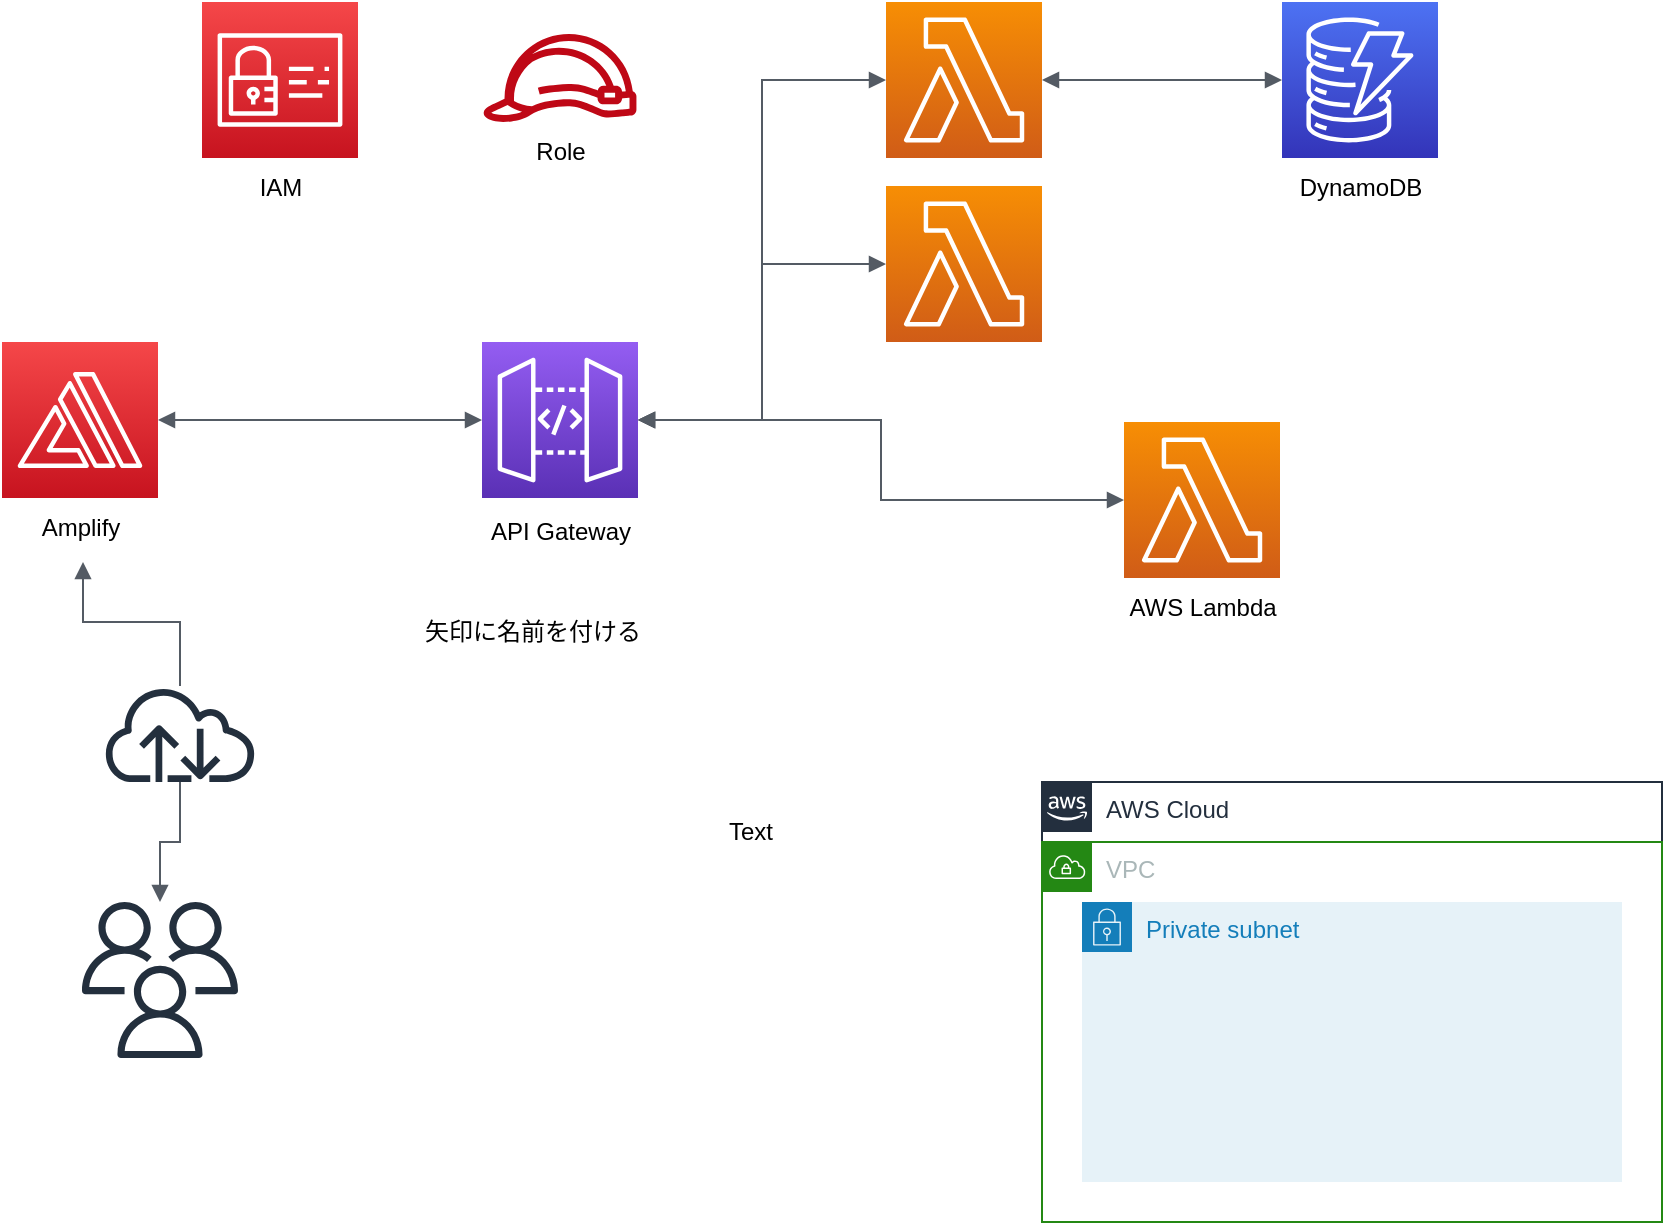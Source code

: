 <mxfile version="20.8.5" type="github">
  <diagram id="MVS7Sov56wNt7uP_zCHd" name="ページ1">
    <mxGraphModel dx="882" dy="596" grid="1" gridSize="10" guides="1" tooltips="1" connect="1" arrows="1" fold="1" page="1" pageScale="1" pageWidth="827" pageHeight="1169" math="0" shadow="0">
      <root>
        <mxCell id="0" />
        <mxCell id="1" parent="0" />
        <mxCell id="pIJLpY-syUnc8e8MSlYs-4" value="AWS Cloud" style="points=[[0,0],[0.25,0],[0.5,0],[0.75,0],[1,0],[1,0.25],[1,0.5],[1,0.75],[1,1],[0.75,1],[0.5,1],[0.25,1],[0,1],[0,0.75],[0,0.5],[0,0.25]];outlineConnect=0;gradientColor=none;html=1;whiteSpace=wrap;fontSize=12;fontStyle=0;container=1;pointerEvents=0;collapsible=0;recursiveResize=0;shape=mxgraph.aws4.group;grIcon=mxgraph.aws4.group_aws_cloud_alt;strokeColor=#232F3E;fillColor=none;verticalAlign=top;align=left;spacingLeft=30;fontColor=#232F3E;dashed=0;" parent="1" vertex="1">
          <mxGeometry x="560" y="420" width="310" height="220" as="geometry" />
        </mxCell>
        <mxCell id="pIJLpY-syUnc8e8MSlYs-5" value="VPC" style="points=[[0,0],[0.25,0],[0.5,0],[0.75,0],[1,0],[1,0.25],[1,0.5],[1,0.75],[1,1],[0.75,1],[0.5,1],[0.25,1],[0,1],[0,0.75],[0,0.5],[0,0.25]];outlineConnect=0;gradientColor=none;html=1;whiteSpace=wrap;fontSize=12;fontStyle=0;container=1;pointerEvents=0;collapsible=0;recursiveResize=0;shape=mxgraph.aws4.group;grIcon=mxgraph.aws4.group_vpc;strokeColor=#248814;fillColor=none;verticalAlign=top;align=left;spacingLeft=30;fontColor=#AAB7B8;dashed=0;" parent="1" vertex="1">
          <mxGeometry x="560" y="450" width="310" height="190" as="geometry" />
        </mxCell>
        <mxCell id="pIJLpY-syUnc8e8MSlYs-7" value="Private subnet" style="points=[[0,0],[0.25,0],[0.5,0],[0.75,0],[1,0],[1,0.25],[1,0.5],[1,0.75],[1,1],[0.75,1],[0.5,1],[0.25,1],[0,1],[0,0.75],[0,0.5],[0,0.25]];outlineConnect=0;gradientColor=none;html=1;whiteSpace=wrap;fontSize=12;fontStyle=0;container=1;pointerEvents=0;collapsible=0;recursiveResize=0;shape=mxgraph.aws4.group;grIcon=mxgraph.aws4.group_security_group;grStroke=0;strokeColor=#147EBA;fillColor=#E6F2F8;verticalAlign=top;align=left;spacingLeft=30;fontColor=#147EBA;dashed=0;" parent="pIJLpY-syUnc8e8MSlYs-5" vertex="1">
          <mxGeometry x="20" y="30" width="270" height="140" as="geometry" />
        </mxCell>
        <mxCell id="pIJLpY-syUnc8e8MSlYs-8" value="" style="sketch=0;points=[[0,0,0],[0.25,0,0],[0.5,0,0],[0.75,0,0],[1,0,0],[0,1,0],[0.25,1,0],[0.5,1,0],[0.75,1,0],[1,1,0],[0,0.25,0],[0,0.5,0],[0,0.75,0],[1,0.25,0],[1,0.5,0],[1,0.75,0]];outlineConnect=0;fontColor=#232F3E;gradientColor=#F78E04;gradientDirection=north;fillColor=#D05C17;strokeColor=#ffffff;dashed=0;verticalLabelPosition=bottom;verticalAlign=top;align=center;html=1;fontSize=12;fontStyle=0;aspect=fixed;shape=mxgraph.aws4.resourceIcon;resIcon=mxgraph.aws4.lambda;" parent="1" vertex="1">
          <mxGeometry x="482" y="30" width="78" height="78" as="geometry" />
        </mxCell>
        <mxCell id="pIJLpY-syUnc8e8MSlYs-9" value="" style="sketch=0;points=[[0,0,0],[0.25,0,0],[0.5,0,0],[0.75,0,0],[1,0,0],[0,1,0],[0.25,1,0],[0.5,1,0],[0.75,1,0],[1,1,0],[0,0.25,0],[0,0.5,0],[0,0.75,0],[1,0.25,0],[1,0.5,0],[1,0.75,0]];outlineConnect=0;fontColor=#232F3E;gradientColor=#F78E04;gradientDirection=north;fillColor=#D05C17;strokeColor=#ffffff;dashed=0;verticalLabelPosition=bottom;verticalAlign=top;align=center;html=1;fontSize=12;fontStyle=0;aspect=fixed;shape=mxgraph.aws4.resourceIcon;resIcon=mxgraph.aws4.lambda;" parent="1" vertex="1">
          <mxGeometry x="482" y="122" width="78" height="78" as="geometry" />
        </mxCell>
        <mxCell id="GLY2J1otzuvY5cMvDXlM-3" value="" style="edgeStyle=orthogonalEdgeStyle;html=1;endArrow=block;elbow=vertical;startArrow=block;startFill=1;endFill=1;strokeColor=#545B64;rounded=0;exitX=1;exitY=0.5;exitDx=0;exitDy=0;exitPerimeter=0;entryX=0;entryY=0.5;entryDx=0;entryDy=0;entryPerimeter=0;" edge="1" parent="1" source="pIJLpY-syUnc8e8MSlYs-11" target="pIJLpY-syUnc8e8MSlYs-12">
          <mxGeometry width="100" relative="1" as="geometry">
            <mxPoint x="200" y="200" as="sourcePoint" />
            <mxPoint x="600" y="220" as="targetPoint" />
            <Array as="points">
              <mxPoint x="190" y="239" />
              <mxPoint x="190" y="239" />
            </Array>
          </mxGeometry>
        </mxCell>
        <mxCell id="GLY2J1otzuvY5cMvDXlM-5" value="" style="edgeStyle=orthogonalEdgeStyle;html=1;endArrow=block;elbow=vertical;startArrow=block;startFill=1;endFill=1;strokeColor=#545B64;rounded=0;exitX=1;exitY=0.5;exitDx=0;exitDy=0;exitPerimeter=0;entryX=0;entryY=0.5;entryDx=0;entryDy=0;entryPerimeter=0;" edge="1" parent="1" source="pIJLpY-syUnc8e8MSlYs-12" target="pIJLpY-syUnc8e8MSlYs-8">
          <mxGeometry width="100" relative="1" as="geometry">
            <mxPoint x="150" y="310" as="sourcePoint" />
            <mxPoint x="460" y="310" as="targetPoint" />
          </mxGeometry>
        </mxCell>
        <mxCell id="GLY2J1otzuvY5cMvDXlM-6" value="" style="edgeStyle=orthogonalEdgeStyle;html=1;endArrow=block;elbow=vertical;startArrow=block;startFill=1;endFill=1;strokeColor=#545B64;rounded=0;exitX=1;exitY=0.5;exitDx=0;exitDy=0;exitPerimeter=0;entryX=0;entryY=0.5;entryDx=0;entryDy=0;entryPerimeter=0;" edge="1" parent="1" source="pIJLpY-syUnc8e8MSlYs-12" target="pIJLpY-syUnc8e8MSlYs-9">
          <mxGeometry width="100" relative="1" as="geometry">
            <mxPoint x="370" y="250" as="sourcePoint" />
            <mxPoint x="470" y="250" as="targetPoint" />
          </mxGeometry>
        </mxCell>
        <mxCell id="GLY2J1otzuvY5cMvDXlM-7" value="" style="edgeStyle=orthogonalEdgeStyle;html=1;endArrow=block;elbow=vertical;startArrow=block;startFill=1;endFill=1;strokeColor=#545B64;rounded=0;exitX=1;exitY=0.5;exitDx=0;exitDy=0;exitPerimeter=0;entryX=0;entryY=0.5;entryDx=0;entryDy=0;entryPerimeter=0;" edge="1" parent="1" source="pIJLpY-syUnc8e8MSlYs-12" target="GLY2J1otzuvY5cMvDXlM-4">
          <mxGeometry width="100" relative="1" as="geometry">
            <mxPoint x="382" y="310" as="sourcePoint" />
            <mxPoint x="430" y="270" as="targetPoint" />
          </mxGeometry>
        </mxCell>
        <mxCell id="GLY2J1otzuvY5cMvDXlM-8" value="" style="edgeStyle=orthogonalEdgeStyle;html=1;endArrow=block;elbow=vertical;startArrow=block;startFill=1;endFill=1;strokeColor=#545B64;rounded=0;exitX=1;exitY=0.5;exitDx=0;exitDy=0;exitPerimeter=0;entryX=0;entryY=0.5;entryDx=0;entryDy=0;entryPerimeter=0;" edge="1" parent="1" source="pIJLpY-syUnc8e8MSlYs-8" target="pIJLpY-syUnc8e8MSlYs-10">
          <mxGeometry width="100" relative="1" as="geometry">
            <mxPoint x="658" y="170" as="sourcePoint" />
            <mxPoint x="758" y="170" as="targetPoint" />
          </mxGeometry>
        </mxCell>
        <mxCell id="GLY2J1otzuvY5cMvDXlM-9" value="" style="edgeStyle=orthogonalEdgeStyle;html=1;endArrow=block;elbow=vertical;startArrow=none;endFill=1;strokeColor=#545B64;rounded=0;entryX=0.525;entryY=1.067;entryDx=0;entryDy=0;entryPerimeter=0;" edge="1" parent="1" source="GLY2J1otzuvY5cMvDXlM-23" target="GLY2J1otzuvY5cMvDXlM-20">
          <mxGeometry width="100" relative="1" as="geometry">
            <mxPoint x="139" y="330" as="sourcePoint" />
            <mxPoint x="220" y="330" as="targetPoint" />
          </mxGeometry>
        </mxCell>
        <mxCell id="GLY2J1otzuvY5cMvDXlM-14" value="" style="group" vertex="1" connectable="0" parent="1">
          <mxGeometry x="590" y="240" width="100" height="108" as="geometry" />
        </mxCell>
        <mxCell id="GLY2J1otzuvY5cMvDXlM-4" value="" style="sketch=0;points=[[0,0,0],[0.25,0,0],[0.5,0,0],[0.75,0,0],[1,0,0],[0,1,0],[0.25,1,0],[0.5,1,0],[0.75,1,0],[1,1,0],[0,0.25,0],[0,0.5,0],[0,0.75,0],[1,0.25,0],[1,0.5,0],[1,0.75,0]];outlineConnect=0;fontColor=#232F3E;gradientColor=#F78E04;gradientDirection=north;fillColor=#D05C17;strokeColor=#ffffff;dashed=0;verticalLabelPosition=bottom;verticalAlign=top;align=center;html=1;fontSize=12;fontStyle=0;aspect=fixed;shape=mxgraph.aws4.resourceIcon;resIcon=mxgraph.aws4.lambda;" vertex="1" parent="GLY2J1otzuvY5cMvDXlM-14">
          <mxGeometry x="11" width="78" height="78" as="geometry" />
        </mxCell>
        <mxCell id="GLY2J1otzuvY5cMvDXlM-13" value="AWS Lambda" style="text;html=1;align=center;verticalAlign=middle;resizable=0;points=[];autosize=1;strokeColor=none;fillColor=none;" vertex="1" parent="GLY2J1otzuvY5cMvDXlM-14">
          <mxGeometry y="78" width="100" height="30" as="geometry" />
        </mxCell>
        <mxCell id="GLY2J1otzuvY5cMvDXlM-16" value="" style="group" vertex="1" connectable="0" parent="1">
          <mxGeometry x="679" y="30" width="80" height="108" as="geometry" />
        </mxCell>
        <mxCell id="pIJLpY-syUnc8e8MSlYs-10" value="" style="sketch=0;points=[[0,0,0],[0.25,0,0],[0.5,0,0],[0.75,0,0],[1,0,0],[0,1,0],[0.25,1,0],[0.5,1,0],[0.75,1,0],[1,1,0],[0,0.25,0],[0,0.5,0],[0,0.75,0],[1,0.25,0],[1,0.5,0],[1,0.75,0]];outlineConnect=0;fontColor=#232F3E;gradientColor=#4D72F3;gradientDirection=north;fillColor=#3334B9;strokeColor=#ffffff;dashed=0;verticalLabelPosition=bottom;verticalAlign=top;align=center;html=1;fontSize=12;fontStyle=0;aspect=fixed;shape=mxgraph.aws4.resourceIcon;resIcon=mxgraph.aws4.dynamodb;" parent="GLY2J1otzuvY5cMvDXlM-16" vertex="1">
          <mxGeometry x="1" width="78" height="78" as="geometry" />
        </mxCell>
        <mxCell id="GLY2J1otzuvY5cMvDXlM-15" value="DynamoDB" style="text;html=1;align=center;verticalAlign=middle;resizable=0;points=[];autosize=1;strokeColor=none;fillColor=none;" vertex="1" parent="GLY2J1otzuvY5cMvDXlM-16">
          <mxGeometry y="78" width="80" height="30" as="geometry" />
        </mxCell>
        <mxCell id="GLY2J1otzuvY5cMvDXlM-17" value="Text" style="text;html=1;align=center;verticalAlign=middle;resizable=0;points=[];autosize=1;strokeColor=none;fillColor=none;" vertex="1" parent="1">
          <mxGeometry x="389" y="430" width="50" height="30" as="geometry" />
        </mxCell>
        <mxCell id="GLY2J1otzuvY5cMvDXlM-19" value="" style="group" vertex="1" connectable="0" parent="1">
          <mxGeometry x="274" y="200" width="90" height="110" as="geometry" />
        </mxCell>
        <mxCell id="pIJLpY-syUnc8e8MSlYs-12" value="" style="sketch=0;points=[[0,0,0],[0.25,0,0],[0.5,0,0],[0.75,0,0],[1,0,0],[0,1,0],[0.25,1,0],[0.5,1,0],[0.75,1,0],[1,1,0],[0,0.25,0],[0,0.5,0],[0,0.75,0],[1,0.25,0],[1,0.5,0],[1,0.75,0]];outlineConnect=0;fontColor=#232F3E;gradientColor=#945DF2;gradientDirection=north;fillColor=#5A30B5;strokeColor=#ffffff;dashed=0;verticalLabelPosition=bottom;verticalAlign=top;align=center;html=1;fontSize=12;fontStyle=0;aspect=fixed;shape=mxgraph.aws4.resourceIcon;resIcon=mxgraph.aws4.api_gateway;" parent="GLY2J1otzuvY5cMvDXlM-19" vertex="1">
          <mxGeometry x="6" width="78" height="78" as="geometry" />
        </mxCell>
        <mxCell id="GLY2J1otzuvY5cMvDXlM-18" value="API Gateway" style="text;html=1;align=center;verticalAlign=middle;resizable=0;points=[];autosize=1;strokeColor=none;fillColor=none;" vertex="1" parent="GLY2J1otzuvY5cMvDXlM-19">
          <mxGeometry y="80" width="90" height="30" as="geometry" />
        </mxCell>
        <mxCell id="GLY2J1otzuvY5cMvDXlM-21" value="" style="group" vertex="1" connectable="0" parent="1">
          <mxGeometry x="40" y="200" width="78" height="108" as="geometry" />
        </mxCell>
        <mxCell id="pIJLpY-syUnc8e8MSlYs-11" value="" style="sketch=0;points=[[0,0,0],[0.25,0,0],[0.5,0,0],[0.75,0,0],[1,0,0],[0,1,0],[0.25,1,0],[0.5,1,0],[0.75,1,0],[1,1,0],[0,0.25,0],[0,0.5,0],[0,0.75,0],[1,0.25,0],[1,0.5,0],[1,0.75,0]];outlineConnect=0;fontColor=#232F3E;gradientColor=#F54749;gradientDirection=north;fillColor=#C7131F;strokeColor=#ffffff;dashed=0;verticalLabelPosition=bottom;verticalAlign=top;align=center;html=1;fontSize=12;fontStyle=0;aspect=fixed;shape=mxgraph.aws4.resourceIcon;resIcon=mxgraph.aws4.amplify;" parent="GLY2J1otzuvY5cMvDXlM-21" vertex="1">
          <mxGeometry width="78" height="78" as="geometry" />
        </mxCell>
        <mxCell id="GLY2J1otzuvY5cMvDXlM-20" value="Amplify" style="text;html=1;align=center;verticalAlign=middle;resizable=0;points=[];autosize=1;strokeColor=none;fillColor=none;" vertex="1" parent="GLY2J1otzuvY5cMvDXlM-21">
          <mxGeometry x="9" y="78" width="60" height="30" as="geometry" />
        </mxCell>
        <mxCell id="GLY2J1otzuvY5cMvDXlM-22" value="" style="sketch=0;outlineConnect=0;fontColor=#232F3E;gradientColor=none;fillColor=#232F3D;strokeColor=none;dashed=0;verticalLabelPosition=bottom;verticalAlign=top;align=center;html=1;fontSize=12;fontStyle=0;aspect=fixed;pointerEvents=1;shape=mxgraph.aws4.users;" vertex="1" parent="1">
          <mxGeometry x="80" y="480" width="78" height="78" as="geometry" />
        </mxCell>
        <mxCell id="GLY2J1otzuvY5cMvDXlM-23" value="" style="sketch=0;outlineConnect=0;fontColor=#232F3E;gradientColor=none;fillColor=#232F3D;strokeColor=none;dashed=0;verticalLabelPosition=bottom;verticalAlign=top;align=center;html=1;fontSize=12;fontStyle=0;aspect=fixed;pointerEvents=1;shape=mxgraph.aws4.internet;" vertex="1" parent="1">
          <mxGeometry x="90" y="372" width="78" height="48" as="geometry" />
        </mxCell>
        <mxCell id="GLY2J1otzuvY5cMvDXlM-24" value="" style="edgeStyle=orthogonalEdgeStyle;html=1;endArrow=block;elbow=vertical;startArrow=none;endFill=1;strokeColor=#545B64;rounded=0;" edge="1" parent="1" source="GLY2J1otzuvY5cMvDXlM-23" target="GLY2J1otzuvY5cMvDXlM-22">
          <mxGeometry width="100" relative="1" as="geometry">
            <mxPoint x="360" y="310" as="sourcePoint" />
            <mxPoint x="460" y="310" as="targetPoint" />
          </mxGeometry>
        </mxCell>
        <mxCell id="GLY2J1otzuvY5cMvDXlM-26" value="" style="group" vertex="1" connectable="0" parent="1">
          <mxGeometry x="140" y="30" width="78" height="108" as="geometry" />
        </mxCell>
        <mxCell id="GLY2J1otzuvY5cMvDXlM-11" value="" style="sketch=0;points=[[0,0,0],[0.25,0,0],[0.5,0,0],[0.75,0,0],[1,0,0],[0,1,0],[0.25,1,0],[0.5,1,0],[0.75,1,0],[1,1,0],[0,0.25,0],[0,0.5,0],[0,0.75,0],[1,0.25,0],[1,0.5,0],[1,0.75,0]];outlineConnect=0;fontColor=#232F3E;gradientColor=#F54749;gradientDirection=north;fillColor=#C7131F;strokeColor=#ffffff;dashed=0;verticalLabelPosition=bottom;verticalAlign=top;align=center;html=1;fontSize=12;fontStyle=0;aspect=fixed;shape=mxgraph.aws4.resourceIcon;resIcon=mxgraph.aws4.identity_and_access_management;" vertex="1" parent="GLY2J1otzuvY5cMvDXlM-26">
          <mxGeometry width="78" height="78" as="geometry" />
        </mxCell>
        <mxCell id="GLY2J1otzuvY5cMvDXlM-25" value="IAM" style="text;html=1;align=center;verticalAlign=middle;resizable=0;points=[];autosize=1;strokeColor=none;fillColor=none;" vertex="1" parent="GLY2J1otzuvY5cMvDXlM-26">
          <mxGeometry x="19" y="78" width="40" height="30" as="geometry" />
        </mxCell>
        <mxCell id="GLY2J1otzuvY5cMvDXlM-28" value="" style="group" vertex="1" connectable="0" parent="1">
          <mxGeometry x="280" y="46" width="78" height="74" as="geometry" />
        </mxCell>
        <mxCell id="GLY2J1otzuvY5cMvDXlM-12" value="" style="sketch=0;outlineConnect=0;fontColor=#232F3E;gradientColor=none;fillColor=#BF0816;strokeColor=none;dashed=0;verticalLabelPosition=bottom;verticalAlign=top;align=center;html=1;fontSize=12;fontStyle=0;aspect=fixed;pointerEvents=1;shape=mxgraph.aws4.role;" vertex="1" parent="GLY2J1otzuvY5cMvDXlM-28">
          <mxGeometry width="78" height="44" as="geometry" />
        </mxCell>
        <mxCell id="GLY2J1otzuvY5cMvDXlM-27" value="Role" style="text;html=1;align=center;verticalAlign=middle;resizable=0;points=[];autosize=1;strokeColor=none;fillColor=none;" vertex="1" parent="GLY2J1otzuvY5cMvDXlM-28">
          <mxGeometry x="14" y="44" width="50" height="30" as="geometry" />
        </mxCell>
        <mxCell id="GLY2J1otzuvY5cMvDXlM-29" value="矢印に名前を付ける" style="text;html=1;align=center;verticalAlign=middle;resizable=0;points=[];autosize=1;strokeColor=none;fillColor=none;" vertex="1" parent="1">
          <mxGeometry x="240" y="330" width="130" height="30" as="geometry" />
        </mxCell>
      </root>
    </mxGraphModel>
  </diagram>
</mxfile>
